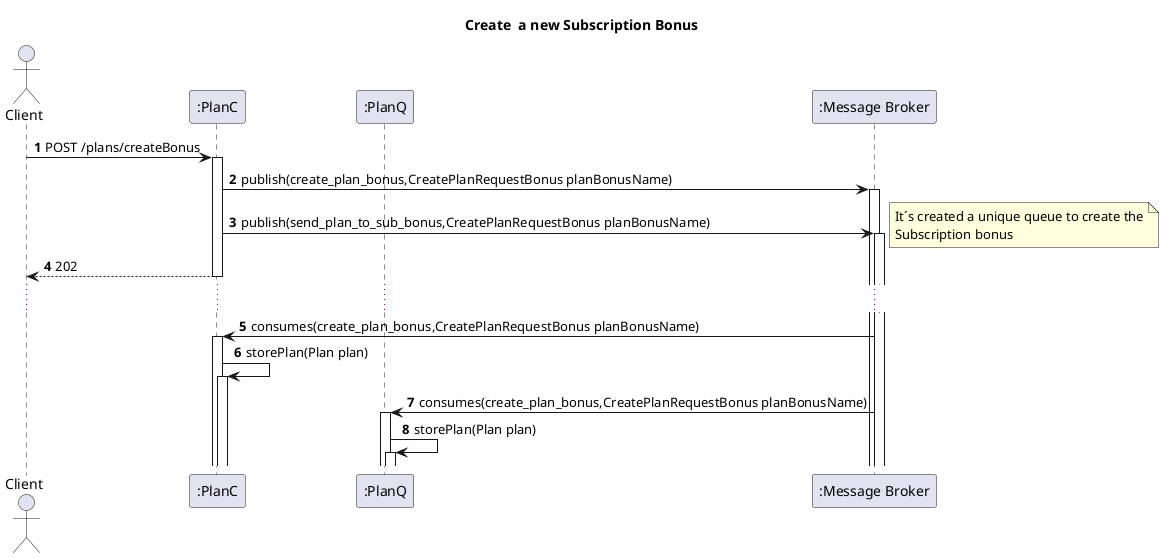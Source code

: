 @startuml
'https://plantuml.com/sequence-diagram
autoactivate on
autonumber
title  Create  a new Subscription Bonus

autonumber

actor "Client" as Ac
participant ":PlanC" as Auth
participant ":PlanQ" as Serv


participant ":Message Broker" as Broker


Ac->Auth:POST /plans/createBonus
Auth->Broker: publish(create_plan_bonus,CreatePlanRequestBonus planBonusName)
Auth->Broker: publish(send_plan_to_sub_bonus,CreatePlanRequestBonus planBonusName)
note right
It´s created a unique queue to create the
Subscription bonus
end note
Auth-->Ac:202
...
Broker->Auth:consumes(create_plan_bonus,CreatePlanRequestBonus planBonusName)
Auth->Auth:storePlan(Plan plan)

Broker->Serv:consumes(create_plan_bonus,CreatePlanRequestBonus planBonusName)

Serv->Serv:storePlan(Plan plan)














@enduml

